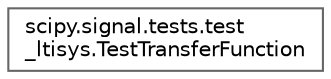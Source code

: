 digraph "Graphical Class Hierarchy"
{
 // LATEX_PDF_SIZE
  bgcolor="transparent";
  edge [fontname=Helvetica,fontsize=10,labelfontname=Helvetica,labelfontsize=10];
  node [fontname=Helvetica,fontsize=10,shape=box,height=0.2,width=0.4];
  rankdir="LR";
  Node0 [id="Node000000",label="scipy.signal.tests.test\l_ltisys.TestTransferFunction",height=0.2,width=0.4,color="grey40", fillcolor="white", style="filled",URL="$de/d98/classscipy_1_1signal_1_1tests_1_1test__ltisys_1_1TestTransferFunction.html",tooltip=" "];
}
